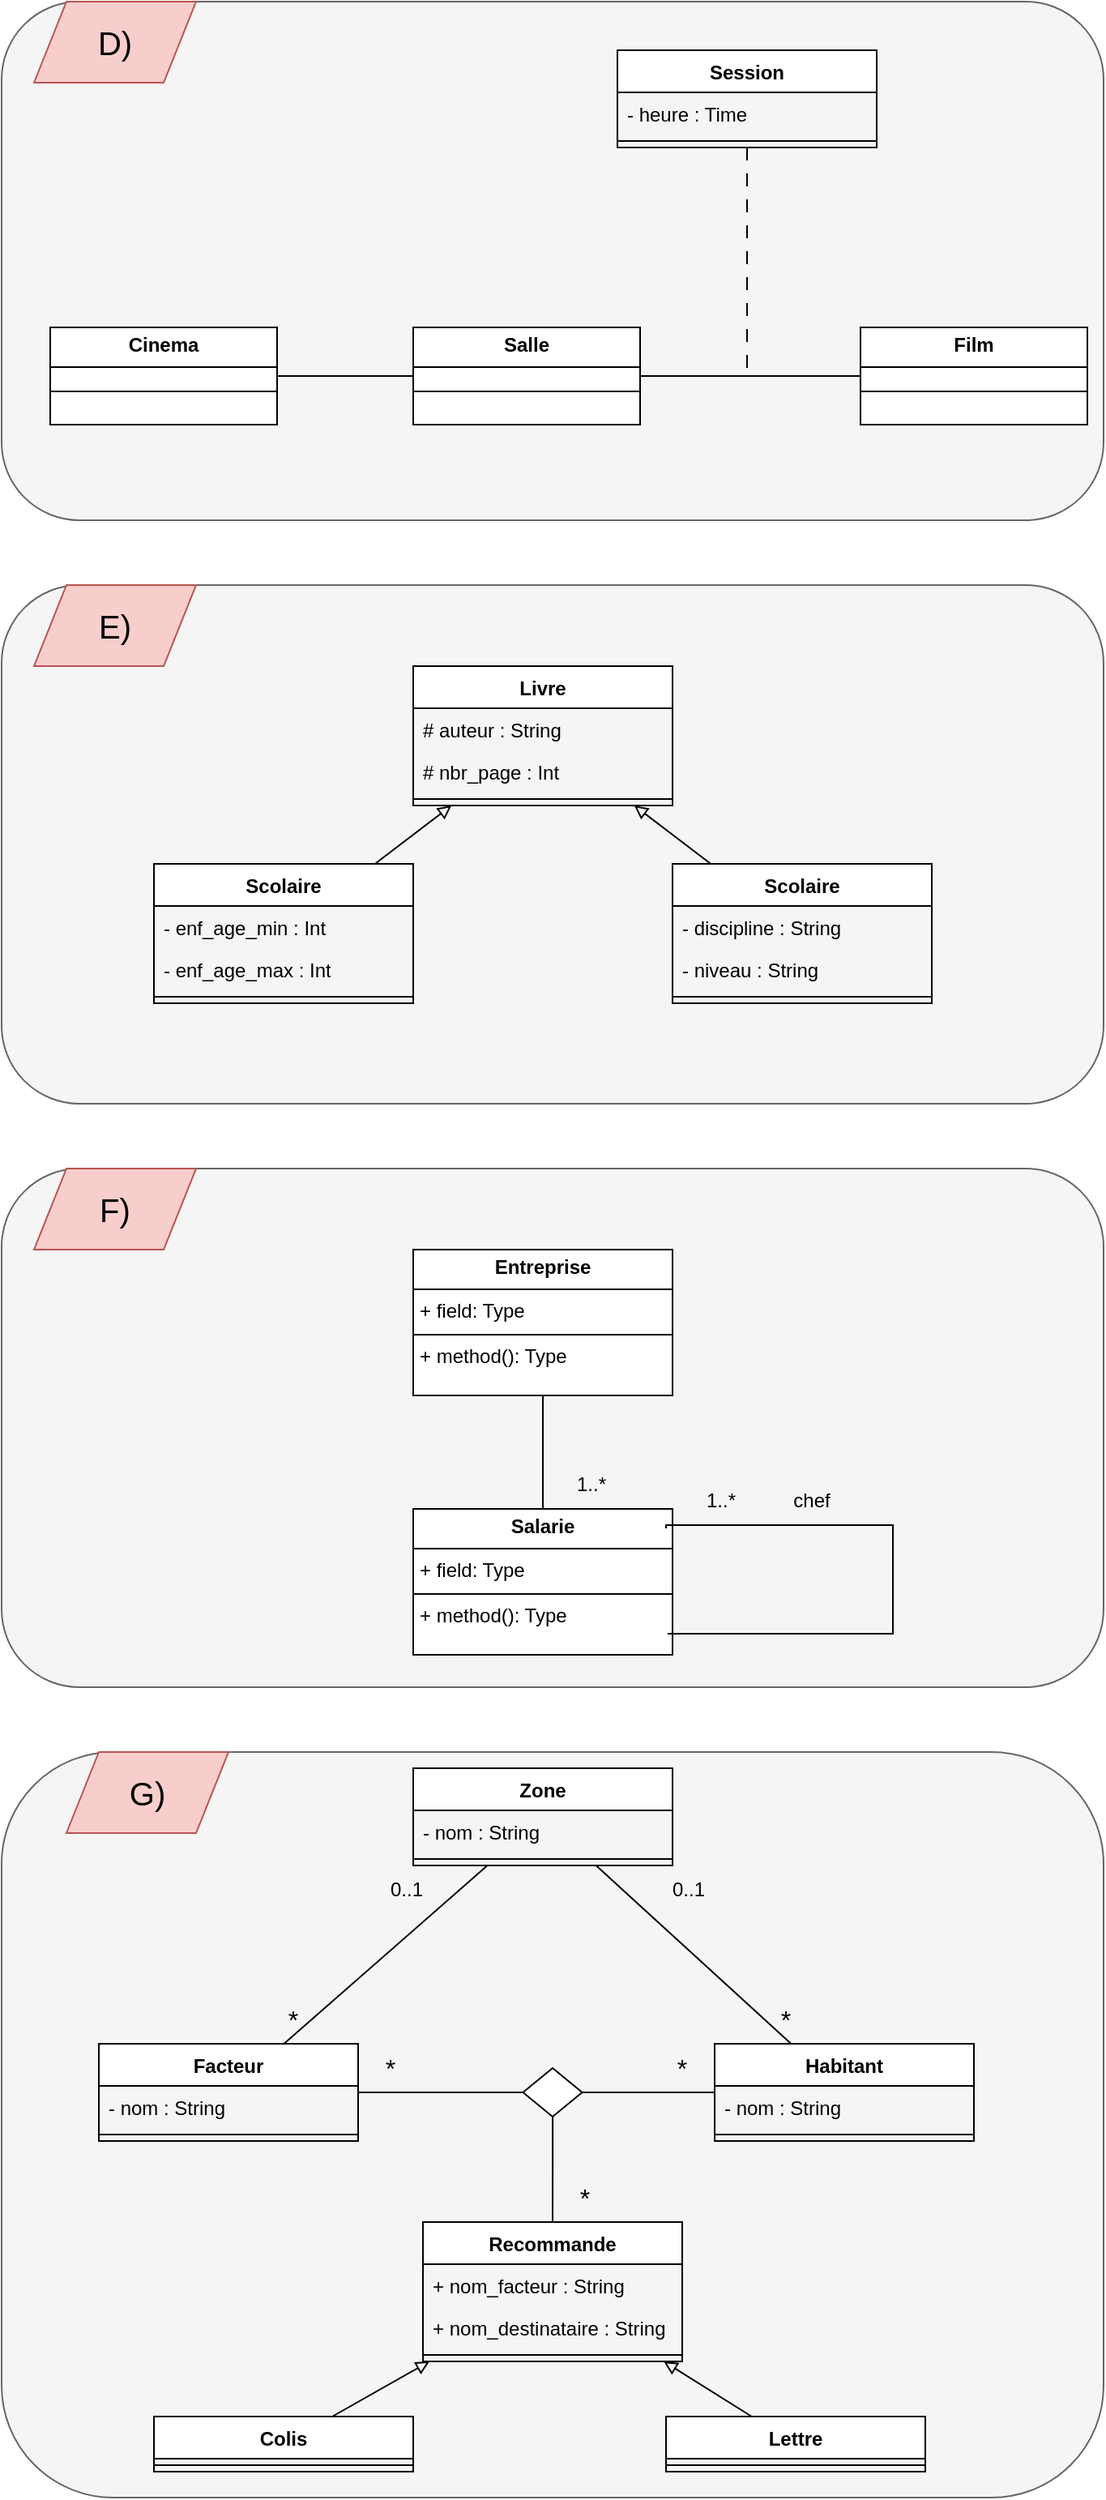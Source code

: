 <mxfile version="27.0.6">
  <diagram name="Page-1" id="Q0PIo-2i7bnXa_9pYqrQ">
    <mxGraphModel dx="898" dy="750" grid="1" gridSize="10" guides="1" tooltips="1" connect="1" arrows="1" fold="1" page="1" pageScale="1" pageWidth="827" pageHeight="1169" math="0" shadow="0">
      <root>
        <mxCell id="0" />
        <mxCell id="1" parent="0" />
        <mxCell id="LR8l_ZA1qz5UWRUe_UtI-1" value="" style="rounded=1;whiteSpace=wrap;html=1;fillColor=#f5f5f5;fontColor=#333333;strokeColor=#666666;" parent="1" vertex="1">
          <mxGeometry x="80" y="80" width="680" height="320" as="geometry" />
        </mxCell>
        <mxCell id="LR8l_ZA1qz5UWRUe_UtI-2" value="&lt;font style=&quot;font-size: 20px;&quot;&gt;D)&lt;/font&gt;" style="shape=parallelogram;perimeter=parallelogramPerimeter;whiteSpace=wrap;html=1;fixedSize=1;fillColor=#f8cecc;strokeColor=#b85450;" parent="1" vertex="1">
          <mxGeometry x="100" y="80" width="100" height="50" as="geometry" />
        </mxCell>
        <mxCell id="LR8l_ZA1qz5UWRUe_UtI-4" value="&lt;p style=&quot;margin:0px;margin-top:4px;text-align:center;&quot;&gt;&lt;b&gt;Cinema&lt;/b&gt;&lt;/p&gt;&lt;hr size=&quot;1&quot; style=&quot;border-style:solid;&quot;&gt;&lt;div style=&quot;height:2px;&quot;&gt;&lt;/div&gt;&lt;hr size=&quot;1&quot; style=&quot;border-style:solid;&quot;&gt;&lt;div style=&quot;height:2px;&quot;&gt;&lt;/div&gt;" style="verticalAlign=top;align=left;overflow=fill;html=1;whiteSpace=wrap;" parent="1" vertex="1">
          <mxGeometry x="110" y="281" width="140" height="60" as="geometry" />
        </mxCell>
        <mxCell id="LR8l_ZA1qz5UWRUe_UtI-8" style="rounded=0;orthogonalLoop=1;jettySize=auto;html=1;entryX=1;entryY=0.5;entryDx=0;entryDy=0;endArrow=none;startFill=0;" parent="1" source="LR8l_ZA1qz5UWRUe_UtI-5" target="LR8l_ZA1qz5UWRUe_UtI-4" edge="1">
          <mxGeometry relative="1" as="geometry" />
        </mxCell>
        <mxCell id="2qF_T3SmxSKu9OVV5jv2-1" style="rounded=0;orthogonalLoop=1;jettySize=auto;html=1;entryX=0;entryY=0.5;entryDx=0;entryDy=0;endArrow=none;startFill=0;" parent="1" source="LR8l_ZA1qz5UWRUe_UtI-5" target="LR8l_ZA1qz5UWRUe_UtI-6" edge="1">
          <mxGeometry relative="1" as="geometry" />
        </mxCell>
        <mxCell id="LR8l_ZA1qz5UWRUe_UtI-5" value="&lt;p style=&quot;margin:0px;margin-top:4px;text-align:center;&quot;&gt;&lt;b&gt;Salle&lt;/b&gt;&lt;/p&gt;&lt;hr size=&quot;1&quot; style=&quot;border-style:solid;&quot;&gt;&lt;div style=&quot;height:2px;&quot;&gt;&lt;/div&gt;&lt;hr size=&quot;1&quot; style=&quot;border-style:solid;&quot;&gt;&lt;div style=&quot;height:2px;&quot;&gt;&lt;/div&gt;" style="verticalAlign=top;align=left;overflow=fill;html=1;whiteSpace=wrap;" parent="1" vertex="1">
          <mxGeometry x="334" y="281" width="140" height="60" as="geometry" />
        </mxCell>
        <mxCell id="LR8l_ZA1qz5UWRUe_UtI-6" value="&lt;p style=&quot;margin:0px;margin-top:4px;text-align:center;&quot;&gt;&lt;b&gt;Film&lt;/b&gt;&lt;/p&gt;&lt;hr size=&quot;1&quot; style=&quot;border-style:solid;&quot;&gt;&lt;div style=&quot;height:2px;&quot;&gt;&lt;/div&gt;&lt;hr size=&quot;1&quot; style=&quot;border-style:solid;&quot;&gt;&lt;div style=&quot;height:2px;&quot;&gt;&lt;/div&gt;" style="verticalAlign=top;align=left;overflow=fill;html=1;whiteSpace=wrap;" parent="1" vertex="1">
          <mxGeometry x="610" y="281" width="140" height="60" as="geometry" />
        </mxCell>
        <mxCell id="LR8l_ZA1qz5UWRUe_UtI-9" value="" style="rounded=1;whiteSpace=wrap;html=1;fillColor=#f5f5f5;fontColor=#333333;strokeColor=#666666;" parent="1" vertex="1">
          <mxGeometry x="80" y="440" width="680" height="320" as="geometry" />
        </mxCell>
        <mxCell id="LR8l_ZA1qz5UWRUe_UtI-10" value="&lt;font style=&quot;font-size: 20px;&quot;&gt;E)&lt;/font&gt;" style="shape=parallelogram;perimeter=parallelogramPerimeter;whiteSpace=wrap;html=1;fixedSize=1;fillColor=#f8cecc;strokeColor=#b85450;" parent="1" vertex="1">
          <mxGeometry x="100" y="440" width="100" height="50" as="geometry" />
        </mxCell>
        <mxCell id="LR8l_ZA1qz5UWRUe_UtI-11" value="" style="rounded=1;whiteSpace=wrap;html=1;fillColor=#f5f5f5;fontColor=#333333;strokeColor=#666666;" parent="1" vertex="1">
          <mxGeometry x="80" y="800" width="680" height="320" as="geometry" />
        </mxCell>
        <mxCell id="LR8l_ZA1qz5UWRUe_UtI-12" value="&lt;font style=&quot;font-size: 20px;&quot;&gt;F)&lt;/font&gt;" style="shape=parallelogram;perimeter=parallelogramPerimeter;whiteSpace=wrap;html=1;fixedSize=1;fillColor=#f8cecc;strokeColor=#b85450;" parent="1" vertex="1">
          <mxGeometry x="100" y="800" width="100" height="50" as="geometry" />
        </mxCell>
        <mxCell id="LR8l_ZA1qz5UWRUe_UtI-13" value="" style="rounded=1;whiteSpace=wrap;html=1;fillColor=#f5f5f5;fontColor=#333333;strokeColor=#666666;" parent="1" vertex="1">
          <mxGeometry x="80" y="1160" width="680" height="460" as="geometry" />
        </mxCell>
        <mxCell id="LR8l_ZA1qz5UWRUe_UtI-14" value="&lt;font style=&quot;font-size: 20px;&quot;&gt;G)&lt;/font&gt;" style="shape=parallelogram;perimeter=parallelogramPerimeter;whiteSpace=wrap;html=1;fixedSize=1;fillColor=#f8cecc;strokeColor=#b85450;" parent="1" vertex="1">
          <mxGeometry x="120" y="1160" width="100" height="50" as="geometry" />
        </mxCell>
        <mxCell id="hNnfSYcbuitZRMs8XukD-15" style="rounded=0;orthogonalLoop=1;jettySize=auto;html=1;endArrow=block;endFill=0;" parent="1" source="hNnfSYcbuitZRMs8XukD-9" target="2qF_T3SmxSKu9OVV5jv2-13" edge="1">
          <mxGeometry relative="1" as="geometry">
            <mxPoint x="414" y="550" as="targetPoint" />
          </mxGeometry>
        </mxCell>
        <mxCell id="hNnfSYcbuitZRMs8XukD-9" value="Scolaire" style="swimlane;fontStyle=1;align=center;verticalAlign=top;childLayout=stackLayout;horizontal=1;startSize=26;horizontalStack=0;resizeParent=1;resizeParentMax=0;resizeLast=0;collapsible=1;marginBottom=0;whiteSpace=wrap;html=1;" parent="1" vertex="1">
          <mxGeometry x="494" y="612" width="160" height="86" as="geometry" />
        </mxCell>
        <mxCell id="hNnfSYcbuitZRMs8XukD-10" value="- discipline : String" style="text;strokeColor=none;fillColor=none;align=left;verticalAlign=top;spacingLeft=4;spacingRight=4;overflow=hidden;rotatable=0;points=[[0,0.5],[1,0.5]];portConstraint=eastwest;whiteSpace=wrap;html=1;" parent="hNnfSYcbuitZRMs8XukD-9" vertex="1">
          <mxGeometry y="26" width="160" height="26" as="geometry" />
        </mxCell>
        <mxCell id="hNnfSYcbuitZRMs8XukD-13" value="- niveau : String" style="text;strokeColor=none;fillColor=none;align=left;verticalAlign=top;spacingLeft=4;spacingRight=4;overflow=hidden;rotatable=0;points=[[0,0.5],[1,0.5]];portConstraint=eastwest;whiteSpace=wrap;html=1;" parent="hNnfSYcbuitZRMs8XukD-9" vertex="1">
          <mxGeometry y="52" width="160" height="26" as="geometry" />
        </mxCell>
        <mxCell id="hNnfSYcbuitZRMs8XukD-11" value="" style="line;strokeWidth=1;fillColor=none;align=left;verticalAlign=middle;spacingTop=-1;spacingLeft=3;spacingRight=3;rotatable=0;labelPosition=right;points=[];portConstraint=eastwest;strokeColor=inherit;" parent="hNnfSYcbuitZRMs8XukD-9" vertex="1">
          <mxGeometry y="78" width="160" height="8" as="geometry" />
        </mxCell>
        <mxCell id="hNnfSYcbuitZRMs8XukD-22" style="rounded=0;orthogonalLoop=1;jettySize=auto;html=1;endArrow=block;endFill=0;" parent="1" source="hNnfSYcbuitZRMs8XukD-17" target="2qF_T3SmxSKu9OVV5jv2-13" edge="1">
          <mxGeometry relative="1" as="geometry">
            <mxPoint x="414" y="550" as="targetPoint" />
          </mxGeometry>
        </mxCell>
        <mxCell id="hNnfSYcbuitZRMs8XukD-17" value="Scolaire" style="swimlane;fontStyle=1;align=center;verticalAlign=top;childLayout=stackLayout;horizontal=1;startSize=26;horizontalStack=0;resizeParent=1;resizeParentMax=0;resizeLast=0;collapsible=1;marginBottom=0;whiteSpace=wrap;html=1;" parent="1" vertex="1">
          <mxGeometry x="174" y="612" width="160" height="86" as="geometry" />
        </mxCell>
        <mxCell id="hNnfSYcbuitZRMs8XukD-18" value="- enf_age_min : Int" style="text;strokeColor=none;fillColor=none;align=left;verticalAlign=top;spacingLeft=4;spacingRight=4;overflow=hidden;rotatable=0;points=[[0,0.5],[1,0.5]];portConstraint=eastwest;whiteSpace=wrap;html=1;" parent="hNnfSYcbuitZRMs8XukD-17" vertex="1">
          <mxGeometry y="26" width="160" height="26" as="geometry" />
        </mxCell>
        <mxCell id="hNnfSYcbuitZRMs8XukD-19" value="- enf_age_max : Int" style="text;strokeColor=none;fillColor=none;align=left;verticalAlign=top;spacingLeft=4;spacingRight=4;overflow=hidden;rotatable=0;points=[[0,0.5],[1,0.5]];portConstraint=eastwest;whiteSpace=wrap;html=1;" parent="hNnfSYcbuitZRMs8XukD-17" vertex="1">
          <mxGeometry y="52" width="160" height="26" as="geometry" />
        </mxCell>
        <mxCell id="hNnfSYcbuitZRMs8XukD-20" value="" style="line;strokeWidth=1;fillColor=none;align=left;verticalAlign=middle;spacingTop=-1;spacingLeft=3;spacingRight=3;rotatable=0;labelPosition=right;points=[];portConstraint=eastwest;strokeColor=inherit;" parent="hNnfSYcbuitZRMs8XukD-17" vertex="1">
          <mxGeometry y="78" width="160" height="8" as="geometry" />
        </mxCell>
        <mxCell id="2qF_T3SmxSKu9OVV5jv2-56" style="rounded=0;orthogonalLoop=1;jettySize=auto;html=1;entryX=0.5;entryY=0;entryDx=0;entryDy=0;endArrow=none;startFill=0;" parent="1" source="hNnfSYcbuitZRMs8XukD-23" target="hNnfSYcbuitZRMs8XukD-24" edge="1">
          <mxGeometry relative="1" as="geometry" />
        </mxCell>
        <mxCell id="hNnfSYcbuitZRMs8XukD-23" value="&lt;p style=&quot;margin:0px;margin-top:4px;text-align:center;&quot;&gt;&lt;b&gt;Entreprise&lt;/b&gt;&lt;/p&gt;&lt;hr size=&quot;1&quot; style=&quot;border-style:solid;&quot;&gt;&lt;p style=&quot;margin:0px;margin-left:4px;&quot;&gt;+ field: Type&lt;/p&gt;&lt;hr size=&quot;1&quot; style=&quot;border-style:solid;&quot;&gt;&lt;p style=&quot;margin:0px;margin-left:4px;&quot;&gt;+ method(): Type&lt;/p&gt;" style="verticalAlign=top;align=left;overflow=fill;html=1;whiteSpace=wrap;" parent="1" vertex="1">
          <mxGeometry x="334" y="850" width="160" height="90" as="geometry" />
        </mxCell>
        <mxCell id="hNnfSYcbuitZRMs8XukD-24" value="&lt;p style=&quot;margin:0px;margin-top:4px;text-align:center;&quot;&gt;&lt;b&gt;Salarie&lt;/b&gt;&lt;/p&gt;&lt;hr size=&quot;1&quot; style=&quot;border-style:solid;&quot;&gt;&lt;p style=&quot;margin:0px;margin-left:4px;&quot;&gt;+ field: Type&lt;/p&gt;&lt;hr size=&quot;1&quot; style=&quot;border-style:solid;&quot;&gt;&lt;p style=&quot;margin:0px;margin-left:4px;&quot;&gt;+ method(): Type&lt;/p&gt;" style="verticalAlign=top;align=left;overflow=fill;html=1;whiteSpace=wrap;" parent="1" vertex="1">
          <mxGeometry x="334" y="1010" width="160" height="90" as="geometry" />
        </mxCell>
        <mxCell id="2qF_T3SmxSKu9OVV5jv2-3" style="rounded=0;orthogonalLoop=1;jettySize=auto;html=1;endArrow=none;startFill=0;dashed=1;dashPattern=8 8;" parent="1" source="2qF_T3SmxSKu9OVV5jv2-9" edge="1">
          <mxGeometry relative="1" as="geometry">
            <mxPoint x="540" y="310" as="targetPoint" />
            <mxPoint x="622.353" y="100" as="sourcePoint" />
          </mxGeometry>
        </mxCell>
        <mxCell id="2qF_T3SmxSKu9OVV5jv2-9" value="Session" style="swimlane;fontStyle=1;align=center;verticalAlign=top;childLayout=stackLayout;horizontal=1;startSize=26;horizontalStack=0;resizeParent=1;resizeParentMax=0;resizeLast=0;collapsible=1;marginBottom=0;whiteSpace=wrap;html=1;" parent="1" vertex="1">
          <mxGeometry x="460" y="110" width="160" height="60" as="geometry" />
        </mxCell>
        <mxCell id="2qF_T3SmxSKu9OVV5jv2-10" value="- heure : Time&amp;nbsp;" style="text;strokeColor=none;fillColor=none;align=left;verticalAlign=top;spacingLeft=4;spacingRight=4;overflow=hidden;rotatable=0;points=[[0,0.5],[1,0.5]];portConstraint=eastwest;whiteSpace=wrap;html=1;" parent="2qF_T3SmxSKu9OVV5jv2-9" vertex="1">
          <mxGeometry y="26" width="160" height="26" as="geometry" />
        </mxCell>
        <mxCell id="2qF_T3SmxSKu9OVV5jv2-11" value="" style="line;strokeWidth=1;fillColor=none;align=left;verticalAlign=middle;spacingTop=-1;spacingLeft=3;spacingRight=3;rotatable=0;labelPosition=right;points=[];portConstraint=eastwest;strokeColor=inherit;" parent="2qF_T3SmxSKu9OVV5jv2-9" vertex="1">
          <mxGeometry y="52" width="160" height="8" as="geometry" />
        </mxCell>
        <mxCell id="2qF_T3SmxSKu9OVV5jv2-13" value="Livre" style="swimlane;fontStyle=1;align=center;verticalAlign=top;childLayout=stackLayout;horizontal=1;startSize=26;horizontalStack=0;resizeParent=1;resizeParentMax=0;resizeLast=0;collapsible=1;marginBottom=0;whiteSpace=wrap;html=1;" parent="1" vertex="1">
          <mxGeometry x="334" y="490" width="160" height="86" as="geometry" />
        </mxCell>
        <mxCell id="2qF_T3SmxSKu9OVV5jv2-14" value="# auteur : String&lt;div&gt;&lt;br&gt;&lt;/div&gt;" style="text;strokeColor=none;fillColor=none;align=left;verticalAlign=top;spacingLeft=4;spacingRight=4;overflow=hidden;rotatable=0;points=[[0,0.5],[1,0.5]];portConstraint=eastwest;whiteSpace=wrap;html=1;" parent="2qF_T3SmxSKu9OVV5jv2-13" vertex="1">
          <mxGeometry y="26" width="160" height="26" as="geometry" />
        </mxCell>
        <mxCell id="2qF_T3SmxSKu9OVV5jv2-17" value="# nbr_page : Int" style="text;strokeColor=none;fillColor=none;align=left;verticalAlign=top;spacingLeft=4;spacingRight=4;overflow=hidden;rotatable=0;points=[[0,0.5],[1,0.5]];portConstraint=eastwest;whiteSpace=wrap;html=1;" parent="2qF_T3SmxSKu9OVV5jv2-13" vertex="1">
          <mxGeometry y="52" width="160" height="26" as="geometry" />
        </mxCell>
        <mxCell id="2qF_T3SmxSKu9OVV5jv2-15" value="" style="line;strokeWidth=1;fillColor=none;align=left;verticalAlign=middle;spacingTop=-1;spacingLeft=3;spacingRight=3;rotatable=0;labelPosition=right;points=[];portConstraint=eastwest;strokeColor=inherit;" parent="2qF_T3SmxSKu9OVV5jv2-13" vertex="1">
          <mxGeometry y="78" width="160" height="8" as="geometry" />
        </mxCell>
        <mxCell id="2qF_T3SmxSKu9OVV5jv2-18" value="Recommande" style="swimlane;fontStyle=1;align=center;verticalAlign=top;childLayout=stackLayout;horizontal=1;startSize=26;horizontalStack=0;resizeParent=1;resizeParentMax=0;resizeLast=0;collapsible=1;marginBottom=0;whiteSpace=wrap;html=1;" parent="1" vertex="1">
          <mxGeometry x="340" y="1450" width="160" height="86" as="geometry" />
        </mxCell>
        <mxCell id="2qF_T3SmxSKu9OVV5jv2-19" value="+ nom_facteur : String" style="text;strokeColor=none;fillColor=none;align=left;verticalAlign=top;spacingLeft=4;spacingRight=4;overflow=hidden;rotatable=0;points=[[0,0.5],[1,0.5]];portConstraint=eastwest;whiteSpace=wrap;html=1;" parent="2qF_T3SmxSKu9OVV5jv2-18" vertex="1">
          <mxGeometry y="26" width="160" height="26" as="geometry" />
        </mxCell>
        <mxCell id="K8MC5bdhONwPJp8e-tmG-1" value="+ nom_destinataire : String" style="text;strokeColor=none;fillColor=none;align=left;verticalAlign=top;spacingLeft=4;spacingRight=4;overflow=hidden;rotatable=0;points=[[0,0.5],[1,0.5]];portConstraint=eastwest;whiteSpace=wrap;html=1;" vertex="1" parent="2qF_T3SmxSKu9OVV5jv2-18">
          <mxGeometry y="52" width="160" height="26" as="geometry" />
        </mxCell>
        <mxCell id="2qF_T3SmxSKu9OVV5jv2-20" value="" style="line;strokeWidth=1;fillColor=none;align=left;verticalAlign=middle;spacingTop=-1;spacingLeft=3;spacingRight=3;rotatable=0;labelPosition=right;points=[];portConstraint=eastwest;strokeColor=inherit;" parent="2qF_T3SmxSKu9OVV5jv2-18" vertex="1">
          <mxGeometry y="78" width="160" height="8" as="geometry" />
        </mxCell>
        <mxCell id="2qF_T3SmxSKu9OVV5jv2-31" style="rounded=0;orthogonalLoop=1;jettySize=auto;html=1;endArrow=block;endFill=0;" parent="1" source="2qF_T3SmxSKu9OVV5jv2-22" target="2qF_T3SmxSKu9OVV5jv2-18" edge="1">
          <mxGeometry relative="1" as="geometry" />
        </mxCell>
        <mxCell id="2qF_T3SmxSKu9OVV5jv2-22" value="Colis" style="swimlane;fontStyle=1;align=center;verticalAlign=top;childLayout=stackLayout;horizontal=1;startSize=26;horizontalStack=0;resizeParent=1;resizeParentMax=0;resizeLast=0;collapsible=1;marginBottom=0;whiteSpace=wrap;html=1;" parent="1" vertex="1">
          <mxGeometry x="174" y="1570" width="160" height="34" as="geometry" />
        </mxCell>
        <mxCell id="2qF_T3SmxSKu9OVV5jv2-24" value="" style="line;strokeWidth=1;fillColor=none;align=left;verticalAlign=middle;spacingTop=-1;spacingLeft=3;spacingRight=3;rotatable=0;labelPosition=right;points=[];portConstraint=eastwest;strokeColor=inherit;" parent="2qF_T3SmxSKu9OVV5jv2-22" vertex="1">
          <mxGeometry y="26" width="160" height="8" as="geometry" />
        </mxCell>
        <mxCell id="2qF_T3SmxSKu9OVV5jv2-30" style="rounded=0;orthogonalLoop=1;jettySize=auto;html=1;endArrow=block;endFill=0;" parent="1" source="2qF_T3SmxSKu9OVV5jv2-26" target="2qF_T3SmxSKu9OVV5jv2-18" edge="1">
          <mxGeometry relative="1" as="geometry" />
        </mxCell>
        <mxCell id="2qF_T3SmxSKu9OVV5jv2-26" value="Lettre" style="swimlane;fontStyle=1;align=center;verticalAlign=top;childLayout=stackLayout;horizontal=1;startSize=26;horizontalStack=0;resizeParent=1;resizeParentMax=0;resizeLast=0;collapsible=1;marginBottom=0;whiteSpace=wrap;html=1;" parent="1" vertex="1">
          <mxGeometry x="490" y="1570" width="160" height="34" as="geometry" />
        </mxCell>
        <mxCell id="2qF_T3SmxSKu9OVV5jv2-28" value="" style="line;strokeWidth=1;fillColor=none;align=left;verticalAlign=middle;spacingTop=-1;spacingLeft=3;spacingRight=3;rotatable=0;labelPosition=right;points=[];portConstraint=eastwest;strokeColor=inherit;" parent="2qF_T3SmxSKu9OVV5jv2-26" vertex="1">
          <mxGeometry y="26" width="160" height="8" as="geometry" />
        </mxCell>
        <mxCell id="2qF_T3SmxSKu9OVV5jv2-32" value="Zone" style="swimlane;fontStyle=1;align=center;verticalAlign=top;childLayout=stackLayout;horizontal=1;startSize=26;horizontalStack=0;resizeParent=1;resizeParentMax=0;resizeLast=0;collapsible=1;marginBottom=0;whiteSpace=wrap;html=1;" parent="1" vertex="1">
          <mxGeometry x="334" y="1170" width="160" height="60" as="geometry" />
        </mxCell>
        <mxCell id="2qF_T3SmxSKu9OVV5jv2-33" value="- nom : String" style="text;strokeColor=none;fillColor=none;align=left;verticalAlign=top;spacingLeft=4;spacingRight=4;overflow=hidden;rotatable=0;points=[[0,0.5],[1,0.5]];portConstraint=eastwest;whiteSpace=wrap;html=1;" parent="2qF_T3SmxSKu9OVV5jv2-32" vertex="1">
          <mxGeometry y="26" width="160" height="26" as="geometry" />
        </mxCell>
        <mxCell id="2qF_T3SmxSKu9OVV5jv2-34" value="" style="line;strokeWidth=1;fillColor=none;align=left;verticalAlign=middle;spacingTop=-1;spacingLeft=3;spacingRight=3;rotatable=0;labelPosition=right;points=[];portConstraint=eastwest;strokeColor=inherit;" parent="2qF_T3SmxSKu9OVV5jv2-32" vertex="1">
          <mxGeometry y="52" width="160" height="8" as="geometry" />
        </mxCell>
        <mxCell id="2qF_T3SmxSKu9OVV5jv2-44" style="rounded=0;orthogonalLoop=1;jettySize=auto;html=1;endArrow=none;startFill=0;" parent="1" source="2qF_T3SmxSKu9OVV5jv2-36" target="2qF_T3SmxSKu9OVV5jv2-32" edge="1">
          <mxGeometry relative="1" as="geometry" />
        </mxCell>
        <mxCell id="2qF_T3SmxSKu9OVV5jv2-36" value="Facteur" style="swimlane;fontStyle=1;align=center;verticalAlign=top;childLayout=stackLayout;horizontal=1;startSize=26;horizontalStack=0;resizeParent=1;resizeParentMax=0;resizeLast=0;collapsible=1;marginBottom=0;whiteSpace=wrap;html=1;" parent="1" vertex="1">
          <mxGeometry x="140" y="1340" width="160" height="60" as="geometry" />
        </mxCell>
        <mxCell id="2qF_T3SmxSKu9OVV5jv2-37" value="- nom : String" style="text;strokeColor=none;fillColor=none;align=left;verticalAlign=top;spacingLeft=4;spacingRight=4;overflow=hidden;rotatable=0;points=[[0,0.5],[1,0.5]];portConstraint=eastwest;whiteSpace=wrap;html=1;" parent="2qF_T3SmxSKu9OVV5jv2-36" vertex="1">
          <mxGeometry y="26" width="160" height="26" as="geometry" />
        </mxCell>
        <mxCell id="2qF_T3SmxSKu9OVV5jv2-38" value="" style="line;strokeWidth=1;fillColor=none;align=left;verticalAlign=middle;spacingTop=-1;spacingLeft=3;spacingRight=3;rotatable=0;labelPosition=right;points=[];portConstraint=eastwest;strokeColor=inherit;" parent="2qF_T3SmxSKu9OVV5jv2-36" vertex="1">
          <mxGeometry y="52" width="160" height="8" as="geometry" />
        </mxCell>
        <mxCell id="2qF_T3SmxSKu9OVV5jv2-45" style="rounded=0;orthogonalLoop=1;jettySize=auto;html=1;endArrow=none;startFill=0;" parent="1" source="2qF_T3SmxSKu9OVV5jv2-40" target="2qF_T3SmxSKu9OVV5jv2-32" edge="1">
          <mxGeometry relative="1" as="geometry" />
        </mxCell>
        <mxCell id="2qF_T3SmxSKu9OVV5jv2-40" value="Habitant" style="swimlane;fontStyle=1;align=center;verticalAlign=top;childLayout=stackLayout;horizontal=1;startSize=26;horizontalStack=0;resizeParent=1;resizeParentMax=0;resizeLast=0;collapsible=1;marginBottom=0;whiteSpace=wrap;html=1;" parent="1" vertex="1">
          <mxGeometry x="520" y="1340" width="160" height="60" as="geometry" />
        </mxCell>
        <mxCell id="2qF_T3SmxSKu9OVV5jv2-41" value="- nom : String" style="text;strokeColor=none;fillColor=none;align=left;verticalAlign=top;spacingLeft=4;spacingRight=4;overflow=hidden;rotatable=0;points=[[0,0.5],[1,0.5]];portConstraint=eastwest;whiteSpace=wrap;html=1;" parent="2qF_T3SmxSKu9OVV5jv2-40" vertex="1">
          <mxGeometry y="26" width="160" height="26" as="geometry" />
        </mxCell>
        <mxCell id="2qF_T3SmxSKu9OVV5jv2-42" value="" style="line;strokeWidth=1;fillColor=none;align=left;verticalAlign=middle;spacingTop=-1;spacingLeft=3;spacingRight=3;rotatable=0;labelPosition=right;points=[];portConstraint=eastwest;strokeColor=inherit;" parent="2qF_T3SmxSKu9OVV5jv2-40" vertex="1">
          <mxGeometry y="52" width="160" height="8" as="geometry" />
        </mxCell>
        <mxCell id="2qF_T3SmxSKu9OVV5jv2-48" value="&lt;font style=&quot;font-size: 16px;&quot;&gt;*&lt;/font&gt;" style="text;html=1;align=center;verticalAlign=middle;whiteSpace=wrap;rounded=0;" parent="1" vertex="1">
          <mxGeometry x="230" y="1310" width="60" height="30" as="geometry" />
        </mxCell>
        <mxCell id="2qF_T3SmxSKu9OVV5jv2-49" value="0..1" style="text;html=1;align=center;verticalAlign=middle;whiteSpace=wrap;rounded=0;" parent="1" vertex="1">
          <mxGeometry x="300" y="1230" width="60" height="30" as="geometry" />
        </mxCell>
        <mxCell id="2qF_T3SmxSKu9OVV5jv2-50" value="0..1" style="text;html=1;align=center;verticalAlign=middle;whiteSpace=wrap;rounded=0;" parent="1" vertex="1">
          <mxGeometry x="474" y="1230" width="60" height="30" as="geometry" />
        </mxCell>
        <mxCell id="2qF_T3SmxSKu9OVV5jv2-51" value="&lt;font style=&quot;font-size: 16px;&quot;&gt;*&lt;/font&gt;" style="text;html=1;align=center;verticalAlign=middle;whiteSpace=wrap;rounded=0;" parent="1" vertex="1">
          <mxGeometry x="534" y="1310" width="60" height="30" as="geometry" />
        </mxCell>
        <mxCell id="2qF_T3SmxSKu9OVV5jv2-57" value="1..*" style="text;html=1;align=center;verticalAlign=middle;whiteSpace=wrap;rounded=0;" parent="1" vertex="1">
          <mxGeometry x="414" y="980" width="60" height="30" as="geometry" />
        </mxCell>
        <mxCell id="2qF_T3SmxSKu9OVV5jv2-59" style="edgeStyle=orthogonalEdgeStyle;rounded=0;orthogonalLoop=1;jettySize=auto;html=1;exitX=0.975;exitY=0.133;exitDx=0;exitDy=0;exitPerimeter=0;entryX=0.981;entryY=0.856;entryDx=0;entryDy=0;entryPerimeter=0;endArrow=none;startFill=0;" parent="1" source="hNnfSYcbuitZRMs8XukD-24" target="hNnfSYcbuitZRMs8XukD-24" edge="1">
          <mxGeometry relative="1" as="geometry">
            <Array as="points">
              <mxPoint x="490" y="1020" />
              <mxPoint x="630" y="1020" />
              <mxPoint x="630" y="1087" />
            </Array>
          </mxGeometry>
        </mxCell>
        <mxCell id="2qF_T3SmxSKu9OVV5jv2-60" value="1..*" style="text;html=1;align=center;verticalAlign=middle;whiteSpace=wrap;rounded=0;" parent="1" vertex="1">
          <mxGeometry x="494" y="990" width="60" height="30" as="geometry" />
        </mxCell>
        <mxCell id="2qF_T3SmxSKu9OVV5jv2-61" value="chef" style="text;html=1;align=center;verticalAlign=middle;whiteSpace=wrap;rounded=0;" parent="1" vertex="1">
          <mxGeometry x="550" y="990" width="60" height="30" as="geometry" />
        </mxCell>
        <mxCell id="K8MC5bdhONwPJp8e-tmG-4" style="rounded=0;orthogonalLoop=1;jettySize=auto;html=1;endArrow=none;startFill=0;" edge="1" parent="1" source="K8MC5bdhONwPJp8e-tmG-2" target="2qF_T3SmxSKu9OVV5jv2-40">
          <mxGeometry relative="1" as="geometry" />
        </mxCell>
        <mxCell id="K8MC5bdhONwPJp8e-tmG-5" style="rounded=0;orthogonalLoop=1;jettySize=auto;html=1;endArrow=none;startFill=0;" edge="1" parent="1" source="K8MC5bdhONwPJp8e-tmG-2" target="2qF_T3SmxSKu9OVV5jv2-36">
          <mxGeometry relative="1" as="geometry" />
        </mxCell>
        <mxCell id="K8MC5bdhONwPJp8e-tmG-6" style="edgeStyle=orthogonalEdgeStyle;rounded=0;orthogonalLoop=1;jettySize=auto;html=1;entryX=0.5;entryY=0;entryDx=0;entryDy=0;endArrow=none;startFill=0;" edge="1" parent="1" source="K8MC5bdhONwPJp8e-tmG-2" target="2qF_T3SmxSKu9OVV5jv2-18">
          <mxGeometry relative="1" as="geometry" />
        </mxCell>
        <mxCell id="K8MC5bdhONwPJp8e-tmG-2" value="" style="rhombus;whiteSpace=wrap;html=1;" vertex="1" parent="1">
          <mxGeometry x="401.75" y="1355" width="36.5" height="30" as="geometry" />
        </mxCell>
        <mxCell id="K8MC5bdhONwPJp8e-tmG-9" value="&lt;font style=&quot;font-size: 16px;&quot;&gt;*&lt;/font&gt;" style="text;html=1;align=center;verticalAlign=middle;whiteSpace=wrap;rounded=0;" vertex="1" parent="1">
          <mxGeometry x="470" y="1340" width="60" height="30" as="geometry" />
        </mxCell>
        <mxCell id="K8MC5bdhONwPJp8e-tmG-10" value="&lt;font style=&quot;font-size: 16px;&quot;&gt;*&lt;/font&gt;" style="text;html=1;align=center;verticalAlign=middle;whiteSpace=wrap;rounded=0;" vertex="1" parent="1">
          <mxGeometry x="290" y="1340" width="60" height="30" as="geometry" />
        </mxCell>
        <mxCell id="K8MC5bdhONwPJp8e-tmG-11" value="&lt;font style=&quot;font-size: 16px;&quot;&gt;*&lt;/font&gt;" style="text;html=1;align=center;verticalAlign=middle;whiteSpace=wrap;rounded=0;" vertex="1" parent="1">
          <mxGeometry x="410" y="1420" width="60" height="30" as="geometry" />
        </mxCell>
      </root>
    </mxGraphModel>
  </diagram>
</mxfile>

